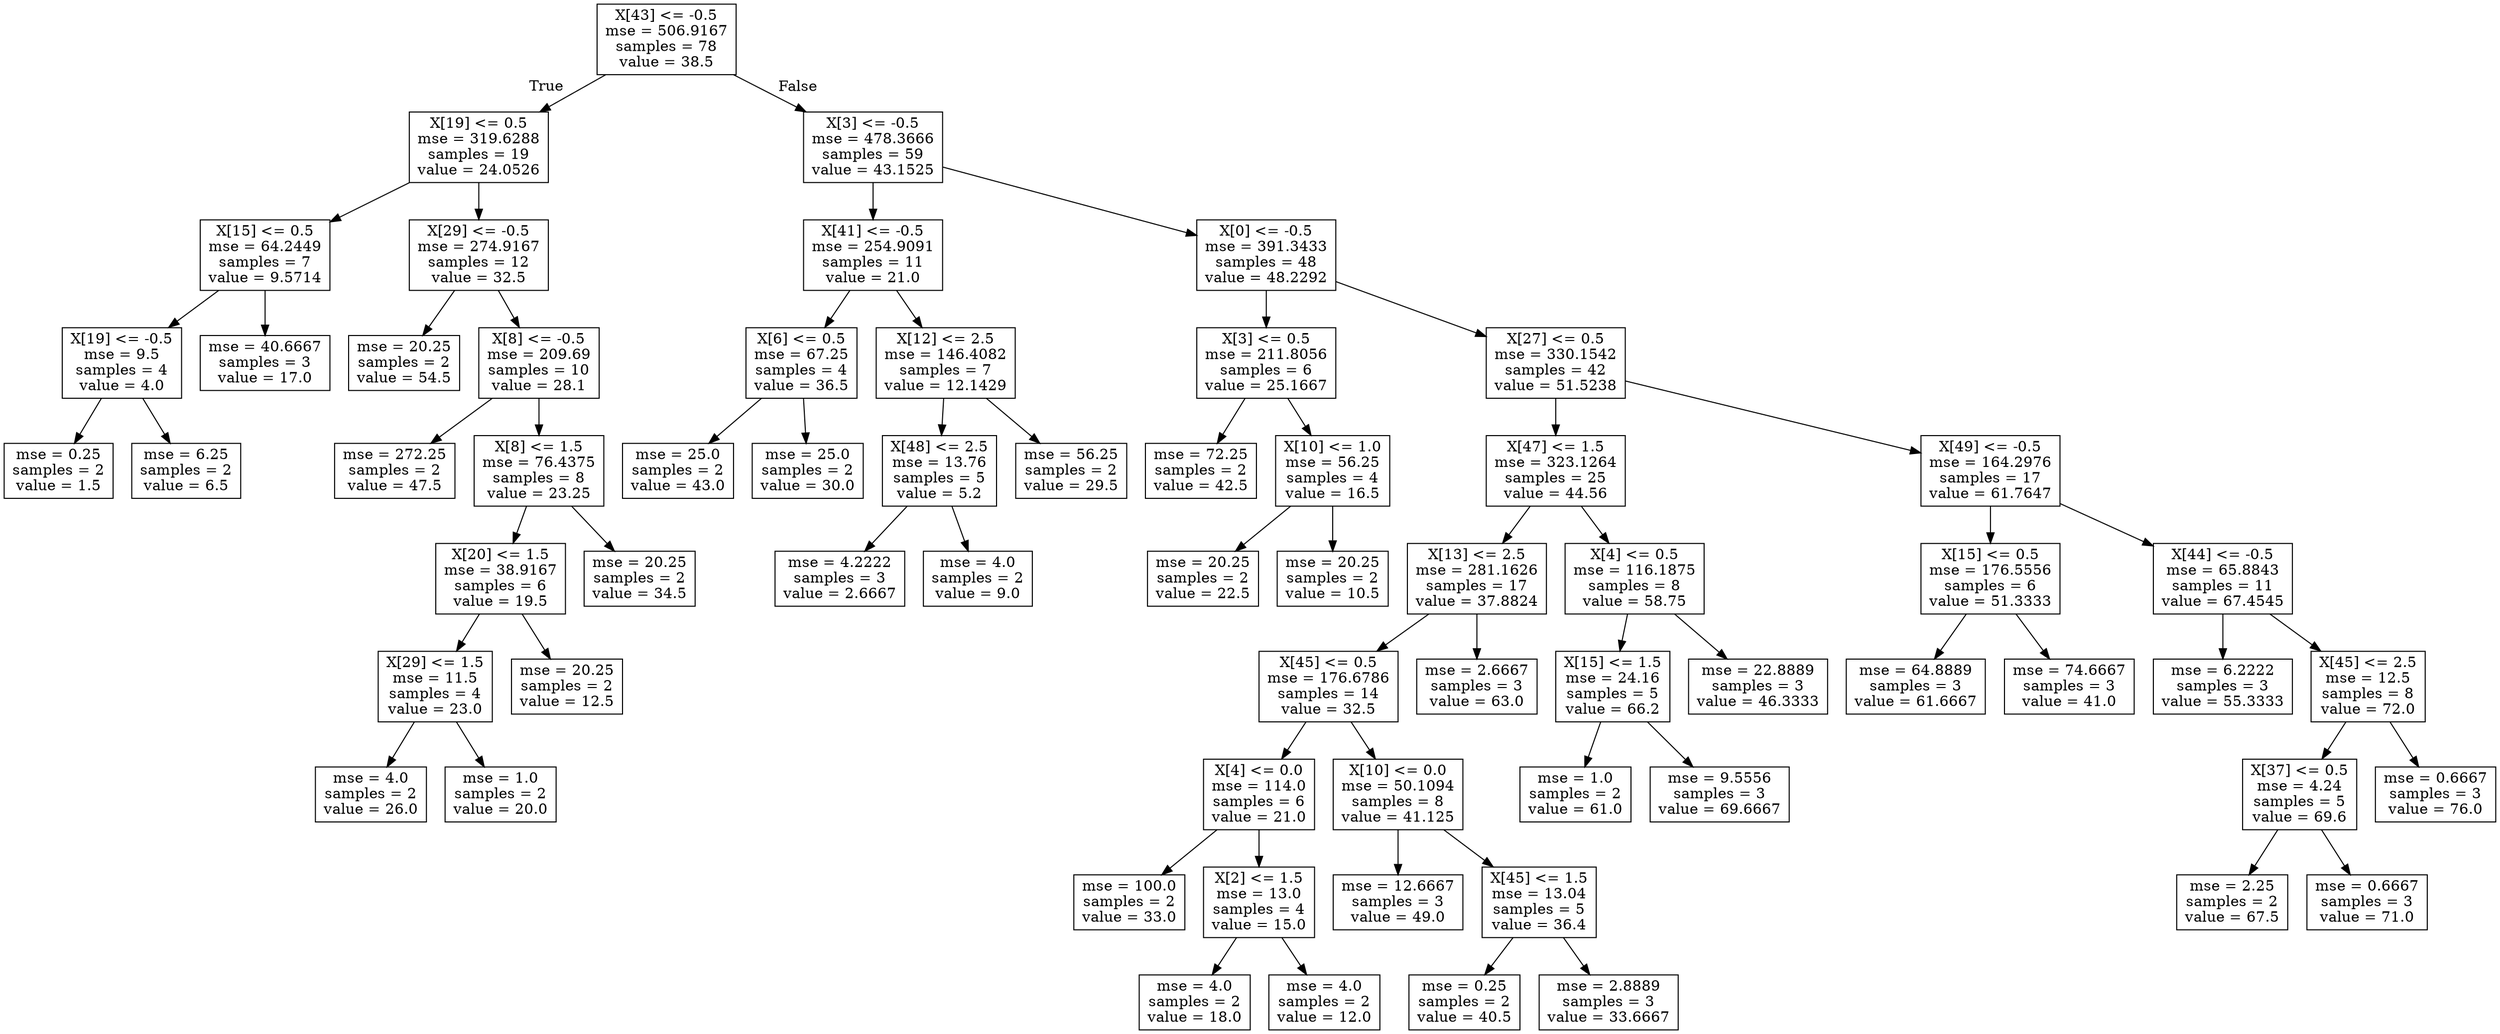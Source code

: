 digraph Tree {
node [shape=box] ;
0 [label="X[43] <= -0.5\nmse = 506.9167\nsamples = 78\nvalue = 38.5"] ;
1 [label="X[19] <= 0.5\nmse = 319.6288\nsamples = 19\nvalue = 24.0526"] ;
0 -> 1 [labeldistance=2.5, labelangle=45, headlabel="True"] ;
2 [label="X[15] <= 0.5\nmse = 64.2449\nsamples = 7\nvalue = 9.5714"] ;
1 -> 2 ;
3 [label="X[19] <= -0.5\nmse = 9.5\nsamples = 4\nvalue = 4.0"] ;
2 -> 3 ;
4 [label="mse = 0.25\nsamples = 2\nvalue = 1.5"] ;
3 -> 4 ;
5 [label="mse = 6.25\nsamples = 2\nvalue = 6.5"] ;
3 -> 5 ;
6 [label="mse = 40.6667\nsamples = 3\nvalue = 17.0"] ;
2 -> 6 ;
7 [label="X[29] <= -0.5\nmse = 274.9167\nsamples = 12\nvalue = 32.5"] ;
1 -> 7 ;
8 [label="mse = 20.25\nsamples = 2\nvalue = 54.5"] ;
7 -> 8 ;
9 [label="X[8] <= -0.5\nmse = 209.69\nsamples = 10\nvalue = 28.1"] ;
7 -> 9 ;
10 [label="mse = 272.25\nsamples = 2\nvalue = 47.5"] ;
9 -> 10 ;
11 [label="X[8] <= 1.5\nmse = 76.4375\nsamples = 8\nvalue = 23.25"] ;
9 -> 11 ;
12 [label="X[20] <= 1.5\nmse = 38.9167\nsamples = 6\nvalue = 19.5"] ;
11 -> 12 ;
13 [label="X[29] <= 1.5\nmse = 11.5\nsamples = 4\nvalue = 23.0"] ;
12 -> 13 ;
14 [label="mse = 4.0\nsamples = 2\nvalue = 26.0"] ;
13 -> 14 ;
15 [label="mse = 1.0\nsamples = 2\nvalue = 20.0"] ;
13 -> 15 ;
16 [label="mse = 20.25\nsamples = 2\nvalue = 12.5"] ;
12 -> 16 ;
17 [label="mse = 20.25\nsamples = 2\nvalue = 34.5"] ;
11 -> 17 ;
18 [label="X[3] <= -0.5\nmse = 478.3666\nsamples = 59\nvalue = 43.1525"] ;
0 -> 18 [labeldistance=2.5, labelangle=-45, headlabel="False"] ;
19 [label="X[41] <= -0.5\nmse = 254.9091\nsamples = 11\nvalue = 21.0"] ;
18 -> 19 ;
20 [label="X[6] <= 0.5\nmse = 67.25\nsamples = 4\nvalue = 36.5"] ;
19 -> 20 ;
21 [label="mse = 25.0\nsamples = 2\nvalue = 43.0"] ;
20 -> 21 ;
22 [label="mse = 25.0\nsamples = 2\nvalue = 30.0"] ;
20 -> 22 ;
23 [label="X[12] <= 2.5\nmse = 146.4082\nsamples = 7\nvalue = 12.1429"] ;
19 -> 23 ;
24 [label="X[48] <= 2.5\nmse = 13.76\nsamples = 5\nvalue = 5.2"] ;
23 -> 24 ;
25 [label="mse = 4.2222\nsamples = 3\nvalue = 2.6667"] ;
24 -> 25 ;
26 [label="mse = 4.0\nsamples = 2\nvalue = 9.0"] ;
24 -> 26 ;
27 [label="mse = 56.25\nsamples = 2\nvalue = 29.5"] ;
23 -> 27 ;
28 [label="X[0] <= -0.5\nmse = 391.3433\nsamples = 48\nvalue = 48.2292"] ;
18 -> 28 ;
29 [label="X[3] <= 0.5\nmse = 211.8056\nsamples = 6\nvalue = 25.1667"] ;
28 -> 29 ;
30 [label="mse = 72.25\nsamples = 2\nvalue = 42.5"] ;
29 -> 30 ;
31 [label="X[10] <= 1.0\nmse = 56.25\nsamples = 4\nvalue = 16.5"] ;
29 -> 31 ;
32 [label="mse = 20.25\nsamples = 2\nvalue = 22.5"] ;
31 -> 32 ;
33 [label="mse = 20.25\nsamples = 2\nvalue = 10.5"] ;
31 -> 33 ;
34 [label="X[27] <= 0.5\nmse = 330.1542\nsamples = 42\nvalue = 51.5238"] ;
28 -> 34 ;
35 [label="X[47] <= 1.5\nmse = 323.1264\nsamples = 25\nvalue = 44.56"] ;
34 -> 35 ;
36 [label="X[13] <= 2.5\nmse = 281.1626\nsamples = 17\nvalue = 37.8824"] ;
35 -> 36 ;
37 [label="X[45] <= 0.5\nmse = 176.6786\nsamples = 14\nvalue = 32.5"] ;
36 -> 37 ;
38 [label="X[4] <= 0.0\nmse = 114.0\nsamples = 6\nvalue = 21.0"] ;
37 -> 38 ;
39 [label="mse = 100.0\nsamples = 2\nvalue = 33.0"] ;
38 -> 39 ;
40 [label="X[2] <= 1.5\nmse = 13.0\nsamples = 4\nvalue = 15.0"] ;
38 -> 40 ;
41 [label="mse = 4.0\nsamples = 2\nvalue = 18.0"] ;
40 -> 41 ;
42 [label="mse = 4.0\nsamples = 2\nvalue = 12.0"] ;
40 -> 42 ;
43 [label="X[10] <= 0.0\nmse = 50.1094\nsamples = 8\nvalue = 41.125"] ;
37 -> 43 ;
44 [label="mse = 12.6667\nsamples = 3\nvalue = 49.0"] ;
43 -> 44 ;
45 [label="X[45] <= 1.5\nmse = 13.04\nsamples = 5\nvalue = 36.4"] ;
43 -> 45 ;
46 [label="mse = 0.25\nsamples = 2\nvalue = 40.5"] ;
45 -> 46 ;
47 [label="mse = 2.8889\nsamples = 3\nvalue = 33.6667"] ;
45 -> 47 ;
48 [label="mse = 2.6667\nsamples = 3\nvalue = 63.0"] ;
36 -> 48 ;
49 [label="X[4] <= 0.5\nmse = 116.1875\nsamples = 8\nvalue = 58.75"] ;
35 -> 49 ;
50 [label="X[15] <= 1.5\nmse = 24.16\nsamples = 5\nvalue = 66.2"] ;
49 -> 50 ;
51 [label="mse = 1.0\nsamples = 2\nvalue = 61.0"] ;
50 -> 51 ;
52 [label="mse = 9.5556\nsamples = 3\nvalue = 69.6667"] ;
50 -> 52 ;
53 [label="mse = 22.8889\nsamples = 3\nvalue = 46.3333"] ;
49 -> 53 ;
54 [label="X[49] <= -0.5\nmse = 164.2976\nsamples = 17\nvalue = 61.7647"] ;
34 -> 54 ;
55 [label="X[15] <= 0.5\nmse = 176.5556\nsamples = 6\nvalue = 51.3333"] ;
54 -> 55 ;
56 [label="mse = 64.8889\nsamples = 3\nvalue = 61.6667"] ;
55 -> 56 ;
57 [label="mse = 74.6667\nsamples = 3\nvalue = 41.0"] ;
55 -> 57 ;
58 [label="X[44] <= -0.5\nmse = 65.8843\nsamples = 11\nvalue = 67.4545"] ;
54 -> 58 ;
59 [label="mse = 6.2222\nsamples = 3\nvalue = 55.3333"] ;
58 -> 59 ;
60 [label="X[45] <= 2.5\nmse = 12.5\nsamples = 8\nvalue = 72.0"] ;
58 -> 60 ;
61 [label="X[37] <= 0.5\nmse = 4.24\nsamples = 5\nvalue = 69.6"] ;
60 -> 61 ;
62 [label="mse = 2.25\nsamples = 2\nvalue = 67.5"] ;
61 -> 62 ;
63 [label="mse = 0.6667\nsamples = 3\nvalue = 71.0"] ;
61 -> 63 ;
64 [label="mse = 0.6667\nsamples = 3\nvalue = 76.0"] ;
60 -> 64 ;
}